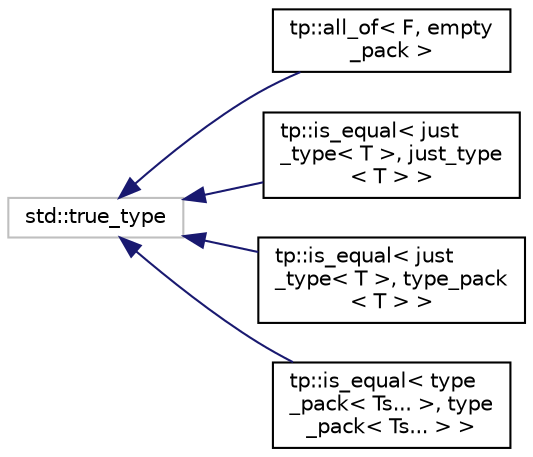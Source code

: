 digraph "Graphical Class Hierarchy"
{
 // LATEX_PDF_SIZE
  edge [fontname="Helvetica",fontsize="10",labelfontname="Helvetica",labelfontsize="10"];
  node [fontname="Helvetica",fontsize="10",shape=record];
  rankdir="LR";
  Node75 [label="std::true_type",height=0.2,width=0.4,color="grey75", fillcolor="white", style="filled",tooltip=" "];
  Node75 -> Node0 [dir="back",color="midnightblue",fontsize="10",style="solid",fontname="Helvetica"];
  Node0 [label="tp::all_of\< F, empty\l_pack \>",height=0.2,width=0.4,color="black", fillcolor="white", style="filled",URL="$structtp_1_1all__of_3_01F_00_01empty__pack_01_4.html",tooltip=" "];
  Node75 -> Node77 [dir="back",color="midnightblue",fontsize="10",style="solid",fontname="Helvetica"];
  Node77 [label="tp::is_equal\< just\l_type\< T \>, just_type\l\< T \> \>",height=0.2,width=0.4,color="black", fillcolor="white", style="filled",URL="$structtp_1_1is__equal_3_01just__type_3_01T_01_4_00_01just__type_3_01T_01_4_01_4.html",tooltip=" "];
  Node75 -> Node78 [dir="back",color="midnightblue",fontsize="10",style="solid",fontname="Helvetica"];
  Node78 [label="tp::is_equal\< just\l_type\< T \>, type_pack\l\< T \> \>",height=0.2,width=0.4,color="black", fillcolor="white", style="filled",URL="$structtp_1_1is__equal_3_01just__type_3_01T_01_4_00_01type__pack_3_01T_01_4_01_4.html",tooltip=" "];
  Node75 -> Node79 [dir="back",color="midnightblue",fontsize="10",style="solid",fontname="Helvetica"];
  Node79 [label="tp::is_equal\< type\l_pack\< Ts... \>, type\l_pack\< Ts... \> \>",height=0.2,width=0.4,color="black", fillcolor="white", style="filled",URL="$structtp_1_1is__equal_3_01type__pack_3_01Ts_8_8_8_01_4_00_01type__pack_3_01Ts_8_8_8_01_4_01_4.html",tooltip=" "];
}
